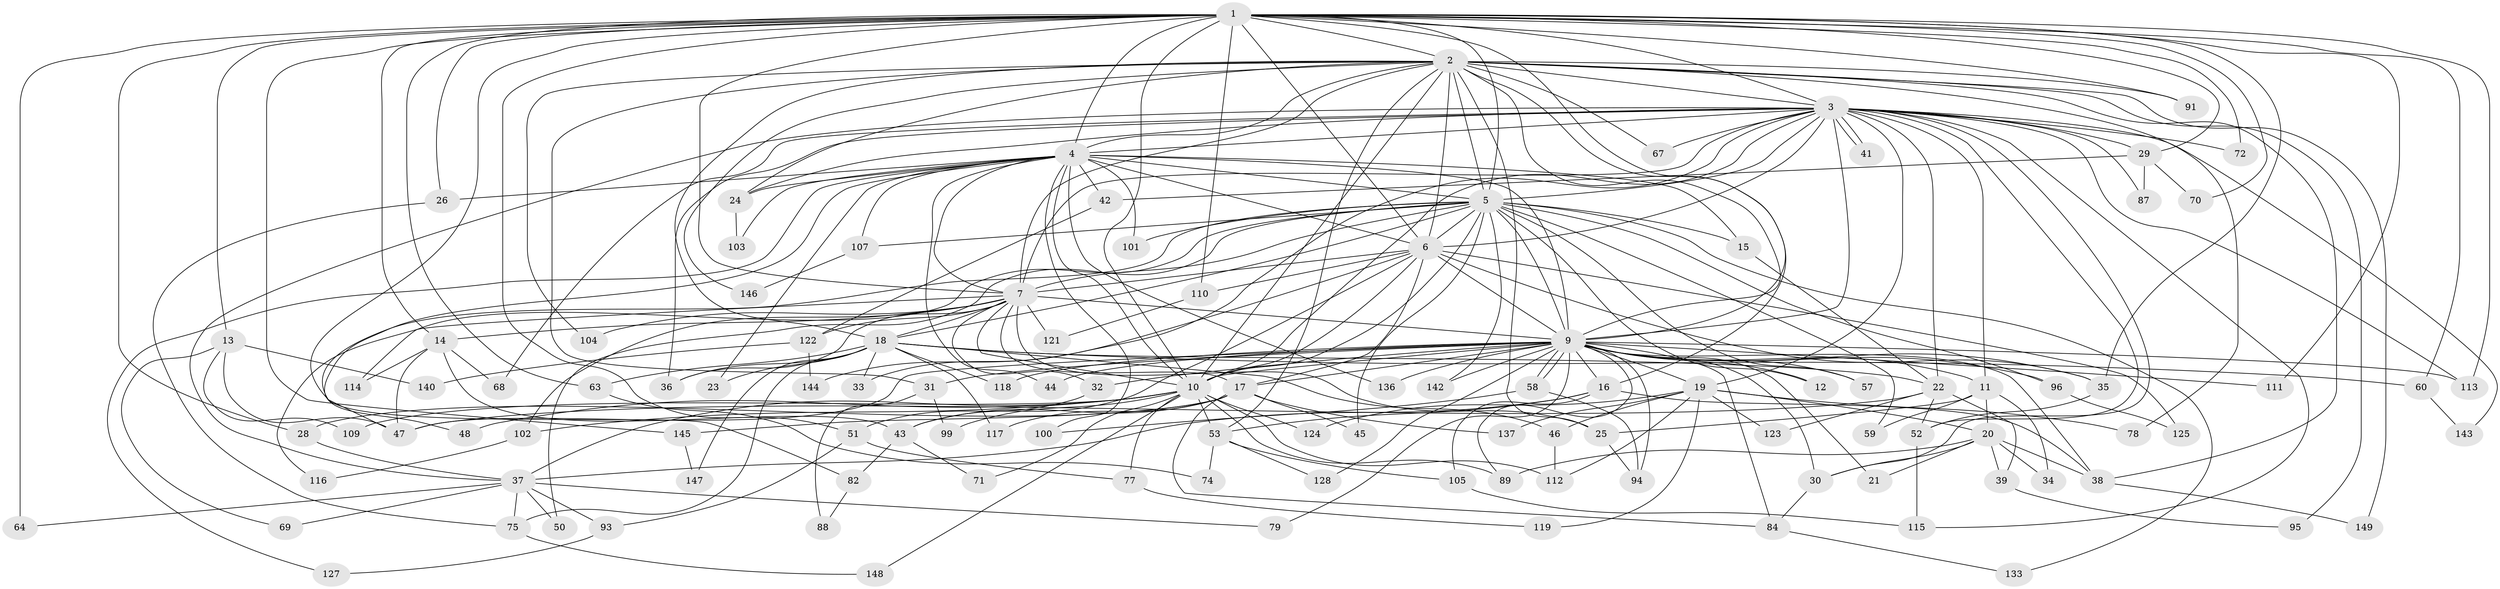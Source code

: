 // Generated by graph-tools (version 1.1) at 2025/23/03/03/25 07:23:36]
// undirected, 114 vertices, 270 edges
graph export_dot {
graph [start="1"]
  node [color=gray90,style=filled];
  1 [super="+8"];
  2 [super="+138"];
  3 [super="+135"];
  4 [super="+80"];
  5 [super="+108"];
  6 [super="+40"];
  7 [super="+56"];
  9 [super="+49"];
  10 [super="+62"];
  11 [super="+66"];
  12;
  13;
  14 [super="+76"];
  15 [super="+130"];
  16 [super="+86"];
  17 [super="+90"];
  18 [super="+65"];
  19 [super="+55"];
  20 [super="+27"];
  21;
  22 [super="+106"];
  23;
  24 [super="+73"];
  25;
  26;
  28;
  29;
  30 [super="+141"];
  31;
  32;
  33;
  34;
  35;
  36 [super="+92"];
  37 [super="+132"];
  38 [super="+54"];
  39;
  41;
  42 [super="+85"];
  43;
  44;
  45;
  46;
  47 [super="+126"];
  48;
  50 [super="+97"];
  51 [super="+61"];
  52 [super="+83"];
  53;
  57;
  58;
  59;
  60;
  63;
  64;
  67;
  68;
  69;
  70;
  71;
  72;
  74;
  75 [super="+81"];
  77;
  78;
  79;
  82;
  84 [super="+129"];
  87;
  88;
  89 [super="+134"];
  91;
  93;
  94 [super="+98"];
  95;
  96;
  99;
  100;
  101;
  102;
  103;
  104;
  105;
  107;
  109;
  110 [super="+120"];
  111;
  112 [super="+131"];
  113 [super="+139"];
  114;
  115;
  116;
  117;
  118;
  119;
  121;
  122;
  123;
  124;
  125;
  127;
  128;
  133;
  136;
  137;
  140;
  142;
  143;
  144;
  145;
  146;
  147;
  148;
  149;
  1 -- 2 [weight=2];
  1 -- 3 [weight=2];
  1 -- 4 [weight=2];
  1 -- 5 [weight=2];
  1 -- 6 [weight=2];
  1 -- 7 [weight=2];
  1 -- 9 [weight=2];
  1 -- 10 [weight=2];
  1 -- 13 [weight=2];
  1 -- 14;
  1 -- 26;
  1 -- 28;
  1 -- 70;
  1 -- 72;
  1 -- 82;
  1 -- 91;
  1 -- 110 [weight=2];
  1 -- 145;
  1 -- 113;
  1 -- 64;
  1 -- 29;
  1 -- 35;
  1 -- 111;
  1 -- 51 [weight=2];
  1 -- 60;
  1 -- 63;
  2 -- 3;
  2 -- 4;
  2 -- 5;
  2 -- 6;
  2 -- 7;
  2 -- 9;
  2 -- 10;
  2 -- 16;
  2 -- 18;
  2 -- 25;
  2 -- 31;
  2 -- 53;
  2 -- 67;
  2 -- 78;
  2 -- 91;
  2 -- 95;
  2 -- 104;
  2 -- 146;
  2 -- 149;
  2 -- 24;
  2 -- 38;
  3 -- 4;
  3 -- 5;
  3 -- 6;
  3 -- 7;
  3 -- 9;
  3 -- 10;
  3 -- 11 [weight=2];
  3 -- 19;
  3 -- 22;
  3 -- 24;
  3 -- 29;
  3 -- 33;
  3 -- 36;
  3 -- 37;
  3 -- 41;
  3 -- 41;
  3 -- 52;
  3 -- 67;
  3 -- 68;
  3 -- 72;
  3 -- 87;
  3 -- 113;
  3 -- 143;
  3 -- 115;
  3 -- 30;
  4 -- 5;
  4 -- 6;
  4 -- 7;
  4 -- 9 [weight=2];
  4 -- 10;
  4 -- 15;
  4 -- 23;
  4 -- 24;
  4 -- 26;
  4 -- 42 [weight=2];
  4 -- 44;
  4 -- 48;
  4 -- 100;
  4 -- 103;
  4 -- 107;
  4 -- 127;
  4 -- 136;
  4 -- 101;
  5 -- 6;
  5 -- 7;
  5 -- 9;
  5 -- 10;
  5 -- 12;
  5 -- 15;
  5 -- 18;
  5 -- 45;
  5 -- 50 [weight=2];
  5 -- 57;
  5 -- 59;
  5 -- 96;
  5 -- 101;
  5 -- 107;
  5 -- 114;
  5 -- 133;
  5 -- 142;
  5 -- 47;
  6 -- 7;
  6 -- 9 [weight=2];
  6 -- 10;
  6 -- 17;
  6 -- 35;
  6 -- 43;
  6 -- 110;
  6 -- 125;
  6 -- 144;
  7 -- 9;
  7 -- 10;
  7 -- 14;
  7 -- 32;
  7 -- 102;
  7 -- 104;
  7 -- 116;
  7 -- 121;
  7 -- 122;
  7 -- 25;
  7 -- 18;
  7 -- 17;
  7 -- 36;
  9 -- 10;
  9 -- 11;
  9 -- 12;
  9 -- 16;
  9 -- 17;
  9 -- 19;
  9 -- 21;
  9 -- 30;
  9 -- 31;
  9 -- 32;
  9 -- 38;
  9 -- 44;
  9 -- 47;
  9 -- 58;
  9 -- 58;
  9 -- 79;
  9 -- 96;
  9 -- 111;
  9 -- 113;
  9 -- 118;
  9 -- 128;
  9 -- 136;
  9 -- 142;
  9 -- 35;
  9 -- 57;
  9 -- 94;
  9 -- 84;
  9 -- 89;
  10 -- 48;
  10 -- 71;
  10 -- 77;
  10 -- 89;
  10 -- 99;
  10 -- 102;
  10 -- 109;
  10 -- 124;
  10 -- 148;
  10 -- 112;
  10 -- 37;
  10 -- 53;
  11 -- 20;
  11 -- 25;
  11 -- 34;
  11 -- 59;
  13 -- 47;
  13 -- 69;
  13 -- 109;
  13 -- 140;
  14 -- 68;
  14 -- 47;
  14 -- 114;
  14 -- 43;
  15 -- 22;
  16 -- 53;
  16 -- 105;
  16 -- 37;
  16 -- 38;
  17 -- 28;
  17 -- 43;
  17 -- 45;
  17 -- 84;
  17 -- 117;
  17 -- 137;
  17 -- 145;
  18 -- 22;
  18 -- 23;
  18 -- 33;
  18 -- 36;
  18 -- 46;
  18 -- 60;
  18 -- 63;
  18 -- 117;
  18 -- 118;
  18 -- 147;
  18 -- 75;
  19 -- 20 [weight=3];
  19 -- 46;
  19 -- 78;
  19 -- 112;
  19 -- 123;
  19 -- 137;
  19 -- 124;
  19 -- 119;
  20 -- 21;
  20 -- 30;
  20 -- 34;
  20 -- 38;
  20 -- 89;
  20 -- 39;
  22 -- 39;
  22 -- 123;
  22 -- 52;
  22 -- 47;
  24 -- 103;
  25 -- 94;
  26 -- 75;
  28 -- 37;
  29 -- 42;
  29 -- 70;
  29 -- 87;
  30 -- 84;
  31 -- 88;
  31 -- 99;
  32 -- 51;
  35 -- 52;
  37 -- 50;
  37 -- 64;
  37 -- 69;
  37 -- 75;
  37 -- 79;
  37 -- 93;
  38 -- 149;
  39 -- 95;
  42 -- 122;
  43 -- 71;
  43 -- 82;
  46 -- 112;
  51 -- 77;
  51 -- 93;
  52 -- 115;
  53 -- 74;
  53 -- 105;
  53 -- 128;
  58 -- 94;
  58 -- 100;
  60 -- 143;
  63 -- 74;
  75 -- 148;
  77 -- 119;
  82 -- 88;
  84 -- 133;
  93 -- 127;
  96 -- 125;
  102 -- 116;
  105 -- 115;
  107 -- 146;
  110 -- 121;
  122 -- 140;
  122 -- 144;
  145 -- 147;
}
